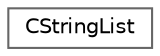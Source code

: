 digraph "Graphical Class Hierarchy"
{
 // LATEX_PDF_SIZE
  bgcolor="transparent";
  edge [fontname=Helvetica,fontsize=10,labelfontname=Helvetica,labelfontsize=10];
  node [fontname=Helvetica,fontsize=10,shape=box,height=0.2,width=0.4];
  rankdir="LR";
  Node0 [id="Node000000",label="CStringList",height=0.2,width=0.4,color="grey40", fillcolor="white", style="filled",URL="$classFoam_1_1CStringList.html",tooltip="An adapter for copying a list of C++ strings into a list of C-style strings for passing to C code tha..."];
}
